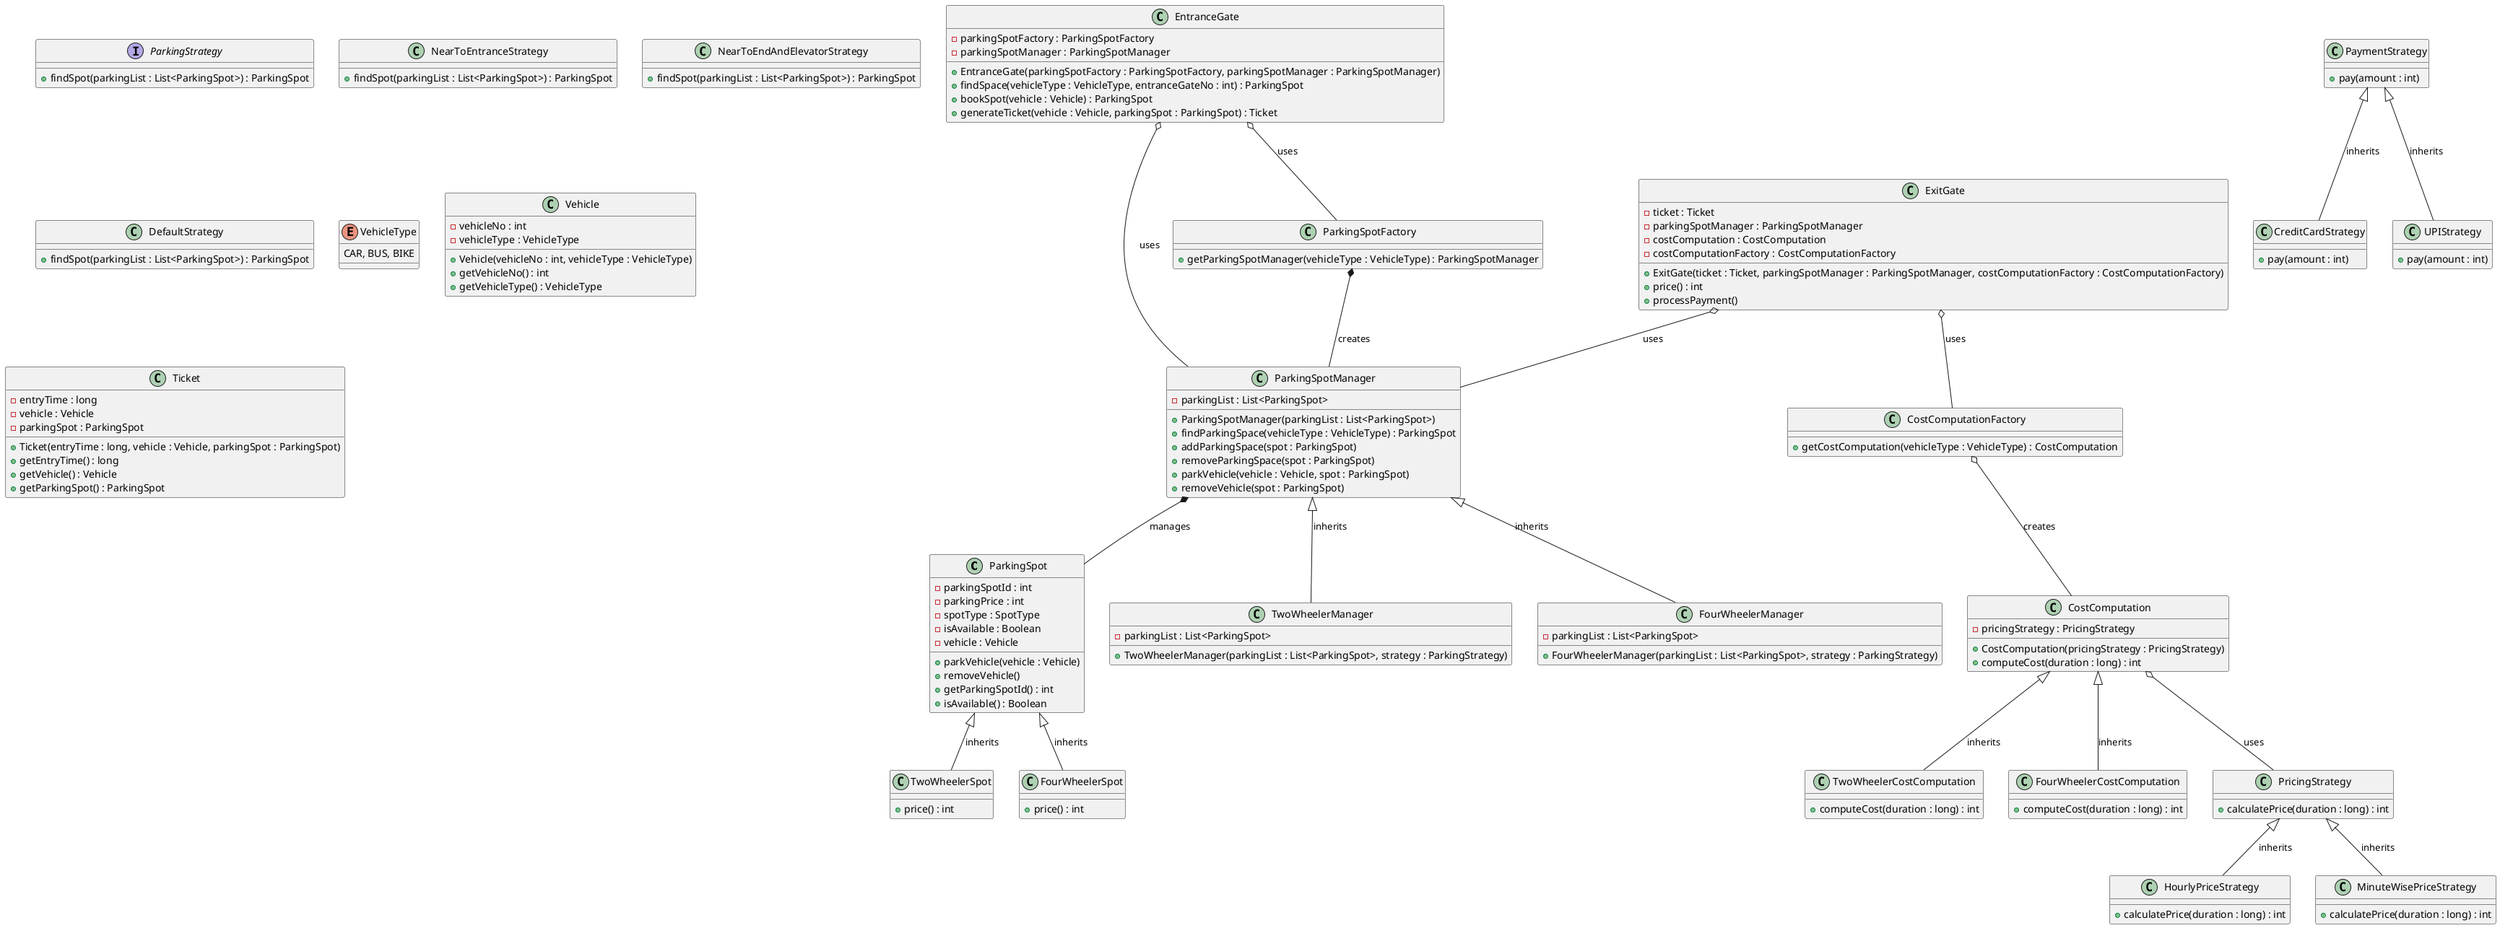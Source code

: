 @startuml

class ParkingSpot {
  - parkingSpotId : int
  - parkingPrice : int
  - spotType : SpotType
  - isAvailable : Boolean
  - vehicle : Vehicle
  + parkVehicle(vehicle : Vehicle)
  + removeVehicle()
  + getParkingSpotId() : int
  + isAvailable() : Boolean
}

class TwoWheelerSpot {
  + price() : int
}

class FourWheelerSpot {
  + price() : int
}

class ParkingSpotManager {
  - parkingList : List<ParkingSpot>
  + ParkingSpotManager(parkingList : List<ParkingSpot>)
  + findParkingSpace(vehicleType : VehicleType) : ParkingSpot
  + addParkingSpace(spot : ParkingSpot)
  + removeParkingSpace(spot : ParkingSpot)
  + parkVehicle(vehicle : Vehicle, spot : ParkingSpot)
  + removeVehicle(spot : ParkingSpot)
}

class TwoWheelerManager {
  - parkingList : List<ParkingSpot>
  + TwoWheelerManager(parkingList : List<ParkingSpot>, strategy : ParkingStrategy)
}

class FourWheelerManager {
  - parkingList : List<ParkingSpot>
  + FourWheelerManager(parkingList : List<ParkingSpot>, strategy : ParkingStrategy)
}

interface ParkingStrategy {
  + findSpot(parkingList : List<ParkingSpot>) : ParkingSpot
}

class NearToEntranceStrategy {
  + findSpot(parkingList : List<ParkingSpot>) : ParkingSpot
}

class NearToEndAndElevatorStrategy {
  + findSpot(parkingList : List<ParkingSpot>) : ParkingSpot
}

class DefaultStrategy {
  + findSpot(parkingList : List<ParkingSpot>) : ParkingSpot
}

enum VehicleType {
  CAR, BUS, BIKE
}

class Vehicle {
  - vehicleNo : int
  - vehicleType : VehicleType
  + Vehicle(vehicleNo : int, vehicleType : VehicleType)
  + getVehicleNo() : int
  + getVehicleType() : VehicleType
}

class Ticket {
  - entryTime : long
  - vehicle : Vehicle
  - parkingSpot : ParkingSpot
  + Ticket(entryTime : long, vehicle : Vehicle, parkingSpot : ParkingSpot)
  + getEntryTime() : long
  + getVehicle() : Vehicle
  + getParkingSpot() : ParkingSpot
}

class ParkingSpotFactory {
  + getParkingSpotManager(vehicleType : VehicleType) : ParkingSpotManager
}

class EntranceGate {
  - parkingSpotFactory : ParkingSpotFactory
  - parkingSpotManager : ParkingSpotManager
  + EntranceGate(parkingSpotFactory : ParkingSpotFactory, parkingSpotManager : ParkingSpotManager)
  + findSpace(vehicleType : VehicleType, entranceGateNo : int) : ParkingSpot
  + bookSpot(vehicle : Vehicle) : ParkingSpot
  + generateTicket(vehicle : Vehicle, parkingSpot : ParkingSpot) : Ticket
}

class ExitGate {
  - ticket : Ticket
  - parkingSpotManager : ParkingSpotManager
  - costComputation : CostComputation
  - costComputationFactory : CostComputationFactory
  + ExitGate(ticket : Ticket, parkingSpotManager : ParkingSpotManager, costComputationFactory : CostComputationFactory)
  + price() : int
  + processPayment()
}

class PaymentStrategy {
  + pay(amount : int)
}

class CreditCardStrategy {
  + pay(amount : int)
}

class UPIStrategy {
  + pay(amount : int)
}

class CostComputationFactory {
  + getCostComputation(vehicleType : VehicleType) : CostComputation
}

class CostComputation {
  - pricingStrategy : PricingStrategy
  + CostComputation(pricingStrategy : PricingStrategy)
  + computeCost(duration : long) : int
}

class TwoWheelerCostComputation {
  + computeCost(duration : long) : int
}

class FourWheelerCostComputation {
  + computeCost(duration : long) : int
}

class PricingStrategy {
  + calculatePrice(duration : long) : int
}

class HourlyPriceStrategy {
  + calculatePrice(duration : long) : int
}

class MinuteWisePriceStrategy {
  + calculatePrice(duration : long) : int
}

' Relationships
ParkingSpot <|-- TwoWheelerSpot : inherits
ParkingSpot <|-- FourWheelerSpot : inherits
ParkingSpotManager <|-- TwoWheelerManager : inherits
ParkingSpotManager <|-- FourWheelerManager : inherits
ParkingSpotManager *-- ParkingSpot : manages
ParkingSpotFactory *-- ParkingSpotManager : creates
EntranceGate o-- ParkingSpotManager : uses
EntranceGate o-- ParkingSpotFactory : uses
ExitGate o-- ParkingSpotManager : uses
ExitGate o-- CostComputationFactory : uses
CostComputationFactory o-- CostComputation : creates
CostComputation o-- PricingStrategy : uses
CostComputation <|-- TwoWheelerCostComputation : inherits
CostComputation <|-- FourWheelerCostComputation : inherits
PricingStrategy <|-- HourlyPriceStrategy : inherits
PricingStrategy <|-- MinuteWisePriceStrategy : inherits
PaymentStrategy <|-- CreditCardStrategy : inherits
PaymentStrategy <|-- UPIStrategy : inherits

@enduml
